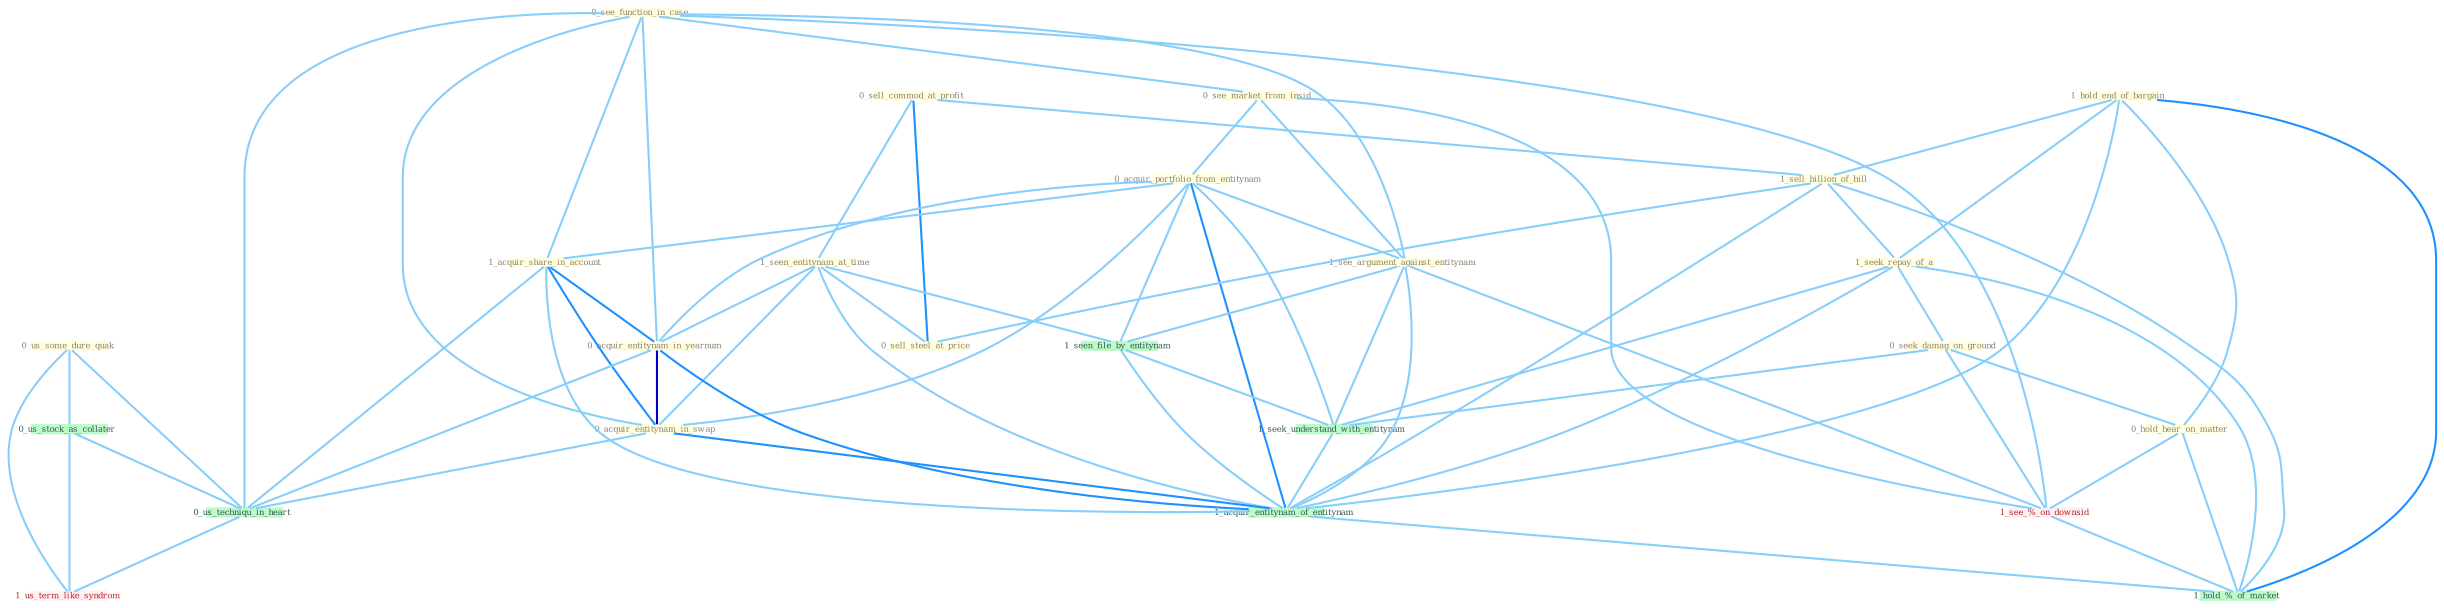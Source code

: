 Graph G{ 
    node
    [shape=polygon,style=filled,width=.5,height=.06,color="#BDFCC9",fixedsize=true,fontsize=4,
    fontcolor="#2f4f4f"];
    {node
    [color="#ffffe0", fontcolor="#8b7d6b"] "0_sell_commod_at_profit " "0_see_function_in_case " "0_see_market_from_insid " "0_acquir_portfolio_from_entitynam " "1_seen_entitynam_at_time " "1_hold_end_of_bargain " "1_sell_billion_of_bill " "1_acquir_share_in_account " "0_acquir_entitynam_in_yearnum " "1_seek_repay_of_a " "1_see_argument_against_entitynam " "0_sell_steel_at_price " "0_us_some_dure_quak " "0_acquir_entitynam_in_swap " "0_seek_damag_on_ground " "0_hold_hear_on_matter "}
{node [color="#fff0f5", fontcolor="#b22222"] "1_see_%_on_downsid " "1_us_term_like_syndrom "}
edge [color="#B0E2FF"];

	"0_sell_commod_at_profit " -- "1_seen_entitynam_at_time " [w="1", color="#87cefa" ];
	"0_sell_commod_at_profit " -- "1_sell_billion_of_bill " [w="1", color="#87cefa" ];
	"0_sell_commod_at_profit " -- "0_sell_steel_at_price " [w="2", color="#1e90ff" , len=0.8];
	"0_see_function_in_case " -- "0_see_market_from_insid " [w="1", color="#87cefa" ];
	"0_see_function_in_case " -- "1_acquir_share_in_account " [w="1", color="#87cefa" ];
	"0_see_function_in_case " -- "0_acquir_entitynam_in_yearnum " [w="1", color="#87cefa" ];
	"0_see_function_in_case " -- "1_see_argument_against_entitynam " [w="1", color="#87cefa" ];
	"0_see_function_in_case " -- "0_acquir_entitynam_in_swap " [w="1", color="#87cefa" ];
	"0_see_function_in_case " -- "0_us_techniqu_in_heart " [w="1", color="#87cefa" ];
	"0_see_function_in_case " -- "1_see_%_on_downsid " [w="1", color="#87cefa" ];
	"0_see_market_from_insid " -- "0_acquir_portfolio_from_entitynam " [w="1", color="#87cefa" ];
	"0_see_market_from_insid " -- "1_see_argument_against_entitynam " [w="1", color="#87cefa" ];
	"0_see_market_from_insid " -- "1_see_%_on_downsid " [w="1", color="#87cefa" ];
	"0_acquir_portfolio_from_entitynam " -- "1_acquir_share_in_account " [w="1", color="#87cefa" ];
	"0_acquir_portfolio_from_entitynam " -- "0_acquir_entitynam_in_yearnum " [w="1", color="#87cefa" ];
	"0_acquir_portfolio_from_entitynam " -- "1_see_argument_against_entitynam " [w="1", color="#87cefa" ];
	"0_acquir_portfolio_from_entitynam " -- "0_acquir_entitynam_in_swap " [w="1", color="#87cefa" ];
	"0_acquir_portfolio_from_entitynam " -- "1_seen_file_by_entitynam " [w="1", color="#87cefa" ];
	"0_acquir_portfolio_from_entitynam " -- "1_seek_understand_with_entitynam " [w="1", color="#87cefa" ];
	"0_acquir_portfolio_from_entitynam " -- "1_acquir_entitynam_of_entitynam " [w="2", color="#1e90ff" , len=0.8];
	"1_seen_entitynam_at_time " -- "0_acquir_entitynam_in_yearnum " [w="1", color="#87cefa" ];
	"1_seen_entitynam_at_time " -- "0_sell_steel_at_price " [w="1", color="#87cefa" ];
	"1_seen_entitynam_at_time " -- "0_acquir_entitynam_in_swap " [w="1", color="#87cefa" ];
	"1_seen_entitynam_at_time " -- "1_seen_file_by_entitynam " [w="1", color="#87cefa" ];
	"1_seen_entitynam_at_time " -- "1_acquir_entitynam_of_entitynam " [w="1", color="#87cefa" ];
	"1_hold_end_of_bargain " -- "1_sell_billion_of_bill " [w="1", color="#87cefa" ];
	"1_hold_end_of_bargain " -- "1_seek_repay_of_a " [w="1", color="#87cefa" ];
	"1_hold_end_of_bargain " -- "0_hold_hear_on_matter " [w="1", color="#87cefa" ];
	"1_hold_end_of_bargain " -- "1_acquir_entitynam_of_entitynam " [w="1", color="#87cefa" ];
	"1_hold_end_of_bargain " -- "1_hold_%_of_market " [w="2", color="#1e90ff" , len=0.8];
	"1_sell_billion_of_bill " -- "1_seek_repay_of_a " [w="1", color="#87cefa" ];
	"1_sell_billion_of_bill " -- "0_sell_steel_at_price " [w="1", color="#87cefa" ];
	"1_sell_billion_of_bill " -- "1_acquir_entitynam_of_entitynam " [w="1", color="#87cefa" ];
	"1_sell_billion_of_bill " -- "1_hold_%_of_market " [w="1", color="#87cefa" ];
	"1_acquir_share_in_account " -- "0_acquir_entitynam_in_yearnum " [w="2", color="#1e90ff" , len=0.8];
	"1_acquir_share_in_account " -- "0_acquir_entitynam_in_swap " [w="2", color="#1e90ff" , len=0.8];
	"1_acquir_share_in_account " -- "1_acquir_entitynam_of_entitynam " [w="1", color="#87cefa" ];
	"1_acquir_share_in_account " -- "0_us_techniqu_in_heart " [w="1", color="#87cefa" ];
	"0_acquir_entitynam_in_yearnum " -- "0_acquir_entitynam_in_swap " [w="3", color="#0000cd" , len=0.6];
	"0_acquir_entitynam_in_yearnum " -- "1_acquir_entitynam_of_entitynam " [w="2", color="#1e90ff" , len=0.8];
	"0_acquir_entitynam_in_yearnum " -- "0_us_techniqu_in_heart " [w="1", color="#87cefa" ];
	"1_seek_repay_of_a " -- "0_seek_damag_on_ground " [w="1", color="#87cefa" ];
	"1_seek_repay_of_a " -- "1_seek_understand_with_entitynam " [w="1", color="#87cefa" ];
	"1_seek_repay_of_a " -- "1_acquir_entitynam_of_entitynam " [w="1", color="#87cefa" ];
	"1_seek_repay_of_a " -- "1_hold_%_of_market " [w="1", color="#87cefa" ];
	"1_see_argument_against_entitynam " -- "1_seen_file_by_entitynam " [w="1", color="#87cefa" ];
	"1_see_argument_against_entitynam " -- "1_seek_understand_with_entitynam " [w="1", color="#87cefa" ];
	"1_see_argument_against_entitynam " -- "1_acquir_entitynam_of_entitynam " [w="1", color="#87cefa" ];
	"1_see_argument_against_entitynam " -- "1_see_%_on_downsid " [w="1", color="#87cefa" ];
	"0_us_some_dure_quak " -- "0_us_stock_as_collater " [w="1", color="#87cefa" ];
	"0_us_some_dure_quak " -- "0_us_techniqu_in_heart " [w="1", color="#87cefa" ];
	"0_us_some_dure_quak " -- "1_us_term_like_syndrom " [w="1", color="#87cefa" ];
	"0_acquir_entitynam_in_swap " -- "1_acquir_entitynam_of_entitynam " [w="2", color="#1e90ff" , len=0.8];
	"0_acquir_entitynam_in_swap " -- "0_us_techniqu_in_heart " [w="1", color="#87cefa" ];
	"0_seek_damag_on_ground " -- "0_hold_hear_on_matter " [w="1", color="#87cefa" ];
	"0_seek_damag_on_ground " -- "1_seek_understand_with_entitynam " [w="1", color="#87cefa" ];
	"0_seek_damag_on_ground " -- "1_see_%_on_downsid " [w="1", color="#87cefa" ];
	"0_hold_hear_on_matter " -- "1_see_%_on_downsid " [w="1", color="#87cefa" ];
	"0_hold_hear_on_matter " -- "1_hold_%_of_market " [w="1", color="#87cefa" ];
	"1_seen_file_by_entitynam " -- "1_seek_understand_with_entitynam " [w="1", color="#87cefa" ];
	"1_seen_file_by_entitynam " -- "1_acquir_entitynam_of_entitynam " [w="1", color="#87cefa" ];
	"0_us_stock_as_collater " -- "0_us_techniqu_in_heart " [w="1", color="#87cefa" ];
	"0_us_stock_as_collater " -- "1_us_term_like_syndrom " [w="1", color="#87cefa" ];
	"1_seek_understand_with_entitynam " -- "1_acquir_entitynam_of_entitynam " [w="1", color="#87cefa" ];
	"1_acquir_entitynam_of_entitynam " -- "1_hold_%_of_market " [w="1", color="#87cefa" ];
	"0_us_techniqu_in_heart " -- "1_us_term_like_syndrom " [w="1", color="#87cefa" ];
	"1_see_%_on_downsid " -- "1_hold_%_of_market " [w="1", color="#87cefa" ];
}